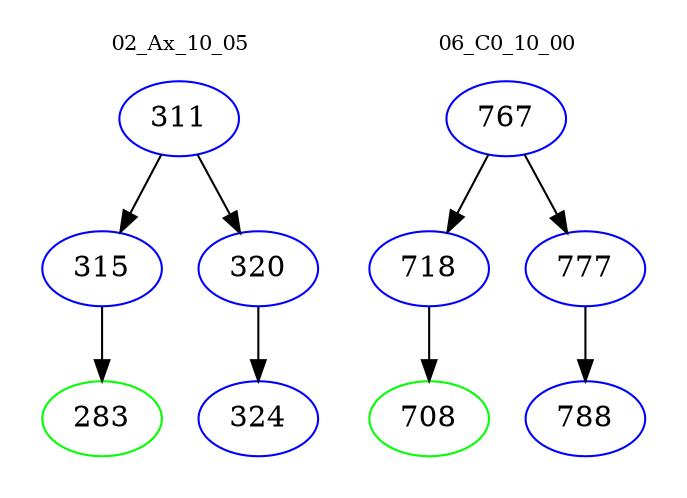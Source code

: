 digraph{
subgraph cluster_0 {
color = white
label = "02_Ax_10_05";
fontsize=10;
T0_311 [label="311", color="blue"]
T0_311 -> T0_315 [color="black"]
T0_315 [label="315", color="blue"]
T0_315 -> T0_283 [color="black"]
T0_283 [label="283", color="green"]
T0_311 -> T0_320 [color="black"]
T0_320 [label="320", color="blue"]
T0_320 -> T0_324 [color="black"]
T0_324 [label="324", color="blue"]
}
subgraph cluster_1 {
color = white
label = "06_C0_10_00";
fontsize=10;
T1_767 [label="767", color="blue"]
T1_767 -> T1_718 [color="black"]
T1_718 [label="718", color="blue"]
T1_718 -> T1_708 [color="black"]
T1_708 [label="708", color="green"]
T1_767 -> T1_777 [color="black"]
T1_777 [label="777", color="blue"]
T1_777 -> T1_788 [color="black"]
T1_788 [label="788", color="blue"]
}
}
